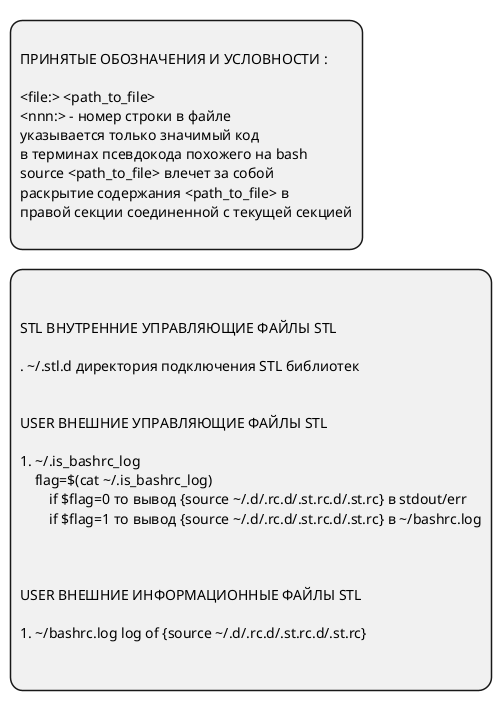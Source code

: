 @startmindmap

*:
ПРИНЯТЫЕ ОБОЗНАЧЕНИЯ И УСЛОВНОСТИ :

<file:> <path_to_file>
<nnn:> - номер строки в файле
указывается только значимый код 
в терминах псевдокода похожего на bash
source <path_to_file> влечет за собой 
раскрытие содержания <path_to_file> в 
правой секции соединенной с текущей секцией
;

*:

STL ВНУТРЕННИЕ УПРАВЛЯЮЩИЕ ФАЙЛЫ STL

. \~/.stl.d директория подключения STL библиотек


USER ВНЕШНИЕ УПРАВЛЯЮЩИЕ ФАЙЛЫ STL

1. \~/.is_bashrc_log 
    flag=$(cat \~/.is_bashrc_log) 
        if $flag=0 то вывод {source \~/.d/.rc.d/.st.rc.d/.st.rc} в stdout/err
        if $flag=1 то вывод {source \~/.d/.rc.d/.st.rc.d/.st.rc} в \~/bashrc.log



USER ВНЕШНИЕ ИНФОРМАЦИОННЫЕ ФАЙЛЫ STL

1. \~/bashrc.log log of {source \~/.d/.rc.d/.st.rc.d/.st.rc}

;


@endmindmap